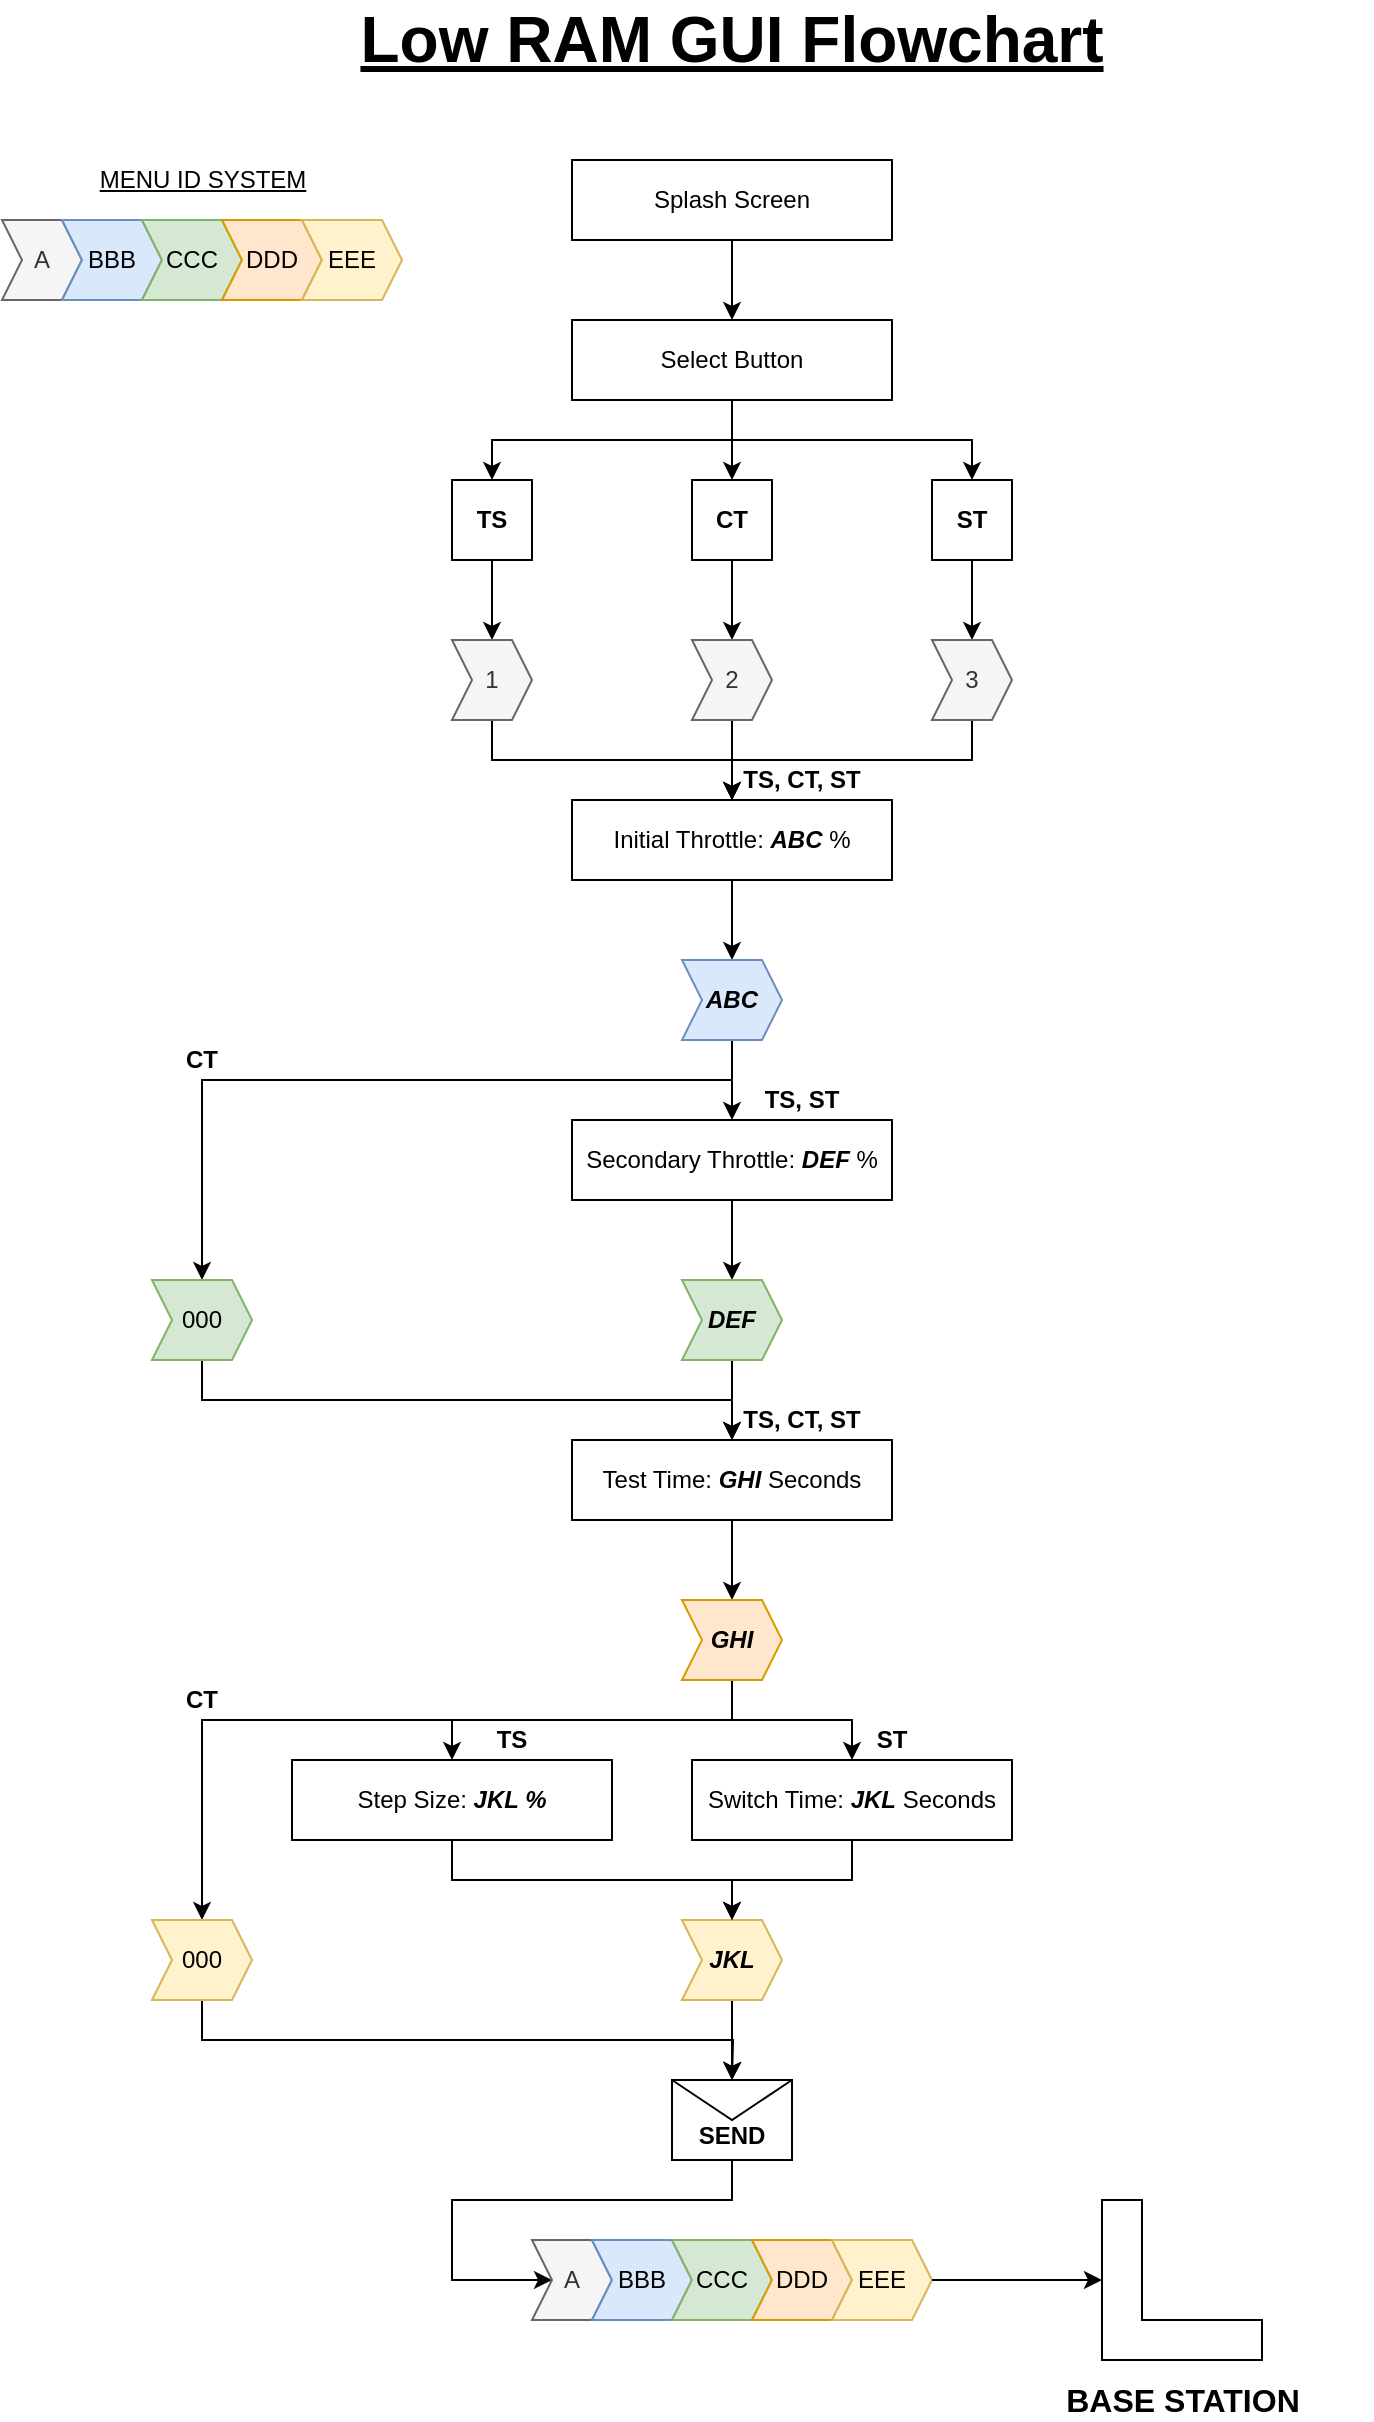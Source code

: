 <mxfile version="14.4.8" type="device"><diagram id="AKbvAHI2fHkp-03mVji-" name="Page-1"><mxGraphModel dx="2062" dy="1154" grid="1" gridSize="10" guides="1" tooltips="1" connect="1" arrows="1" fold="1" page="1" pageScale="1" pageWidth="800" pageHeight="1300" math="0" shadow="0"><root><mxCell id="0"/><mxCell id="1" parent="0"/><mxCell id="xRw6has1vxs1SUQMgsNG-7" style="edgeStyle=orthogonalEdgeStyle;rounded=0;orthogonalLoop=1;jettySize=auto;html=1;exitX=0.5;exitY=1;exitDx=0;exitDy=0;" edge="1" parent="1" source="xRw6has1vxs1SUQMgsNG-1" target="xRw6has1vxs1SUQMgsNG-6"><mxGeometry relative="1" as="geometry"/></mxCell><mxCell id="xRw6has1vxs1SUQMgsNG-1" value="Splash Screen" style="rounded=0;whiteSpace=wrap;html=1;" vertex="1" parent="1"><mxGeometry x="343" y="120" width="160" height="40" as="geometry"/></mxCell><mxCell id="xRw6has1vxs1SUQMgsNG-23" style="edgeStyle=orthogonalEdgeStyle;rounded=0;orthogonalLoop=1;jettySize=auto;html=1;exitX=0.5;exitY=1;exitDx=0;exitDy=0;entryX=0.5;entryY=0;entryDx=0;entryDy=0;" edge="1" parent="1" source="xRw6has1vxs1SUQMgsNG-6" target="xRw6has1vxs1SUQMgsNG-10"><mxGeometry relative="1" as="geometry"/></mxCell><mxCell id="xRw6has1vxs1SUQMgsNG-165" style="edgeStyle=orthogonalEdgeStyle;rounded=0;orthogonalLoop=1;jettySize=auto;html=1;exitX=0.5;exitY=1;exitDx=0;exitDy=0;" edge="1" parent="1" source="xRw6has1vxs1SUQMgsNG-6" target="xRw6has1vxs1SUQMgsNG-13"><mxGeometry relative="1" as="geometry"/></mxCell><mxCell id="xRw6has1vxs1SUQMgsNG-166" style="edgeStyle=orthogonalEdgeStyle;rounded=0;orthogonalLoop=1;jettySize=auto;html=1;exitX=0.5;exitY=1;exitDx=0;exitDy=0;entryX=0.5;entryY=0;entryDx=0;entryDy=0;" edge="1" parent="1" source="xRw6has1vxs1SUQMgsNG-6" target="xRw6has1vxs1SUQMgsNG-16"><mxGeometry relative="1" as="geometry"/></mxCell><mxCell id="xRw6has1vxs1SUQMgsNG-6" value="Select Button" style="rounded=0;whiteSpace=wrap;html=1;" vertex="1" parent="1"><mxGeometry x="343" y="200" width="160" height="40" as="geometry"/></mxCell><mxCell id="xRw6has1vxs1SUQMgsNG-82" style="edgeStyle=orthogonalEdgeStyle;rounded=0;orthogonalLoop=1;jettySize=auto;html=1;exitX=0.5;exitY=1;exitDx=0;exitDy=0;" edge="1" parent="1" source="xRw6has1vxs1SUQMgsNG-10" target="xRw6has1vxs1SUQMgsNG-57"><mxGeometry relative="1" as="geometry"/></mxCell><mxCell id="xRw6has1vxs1SUQMgsNG-10" value="&lt;b&gt;ST&lt;/b&gt;" style="rounded=0;whiteSpace=wrap;html=1;" vertex="1" parent="1"><mxGeometry x="523" y="280" width="40" height="40" as="geometry"/></mxCell><mxCell id="xRw6has1vxs1SUQMgsNG-81" style="edgeStyle=orthogonalEdgeStyle;rounded=0;orthogonalLoop=1;jettySize=auto;html=1;exitX=0.5;exitY=1;exitDx=0;exitDy=0;entryX=0.5;entryY=0;entryDx=0;entryDy=0;" edge="1" parent="1" source="xRw6has1vxs1SUQMgsNG-13" target="xRw6has1vxs1SUQMgsNG-51"><mxGeometry relative="1" as="geometry"/></mxCell><mxCell id="xRw6has1vxs1SUQMgsNG-13" value="&lt;b&gt;CT&lt;/b&gt;" style="rounded=0;whiteSpace=wrap;html=1;" vertex="1" parent="1"><mxGeometry x="403" y="280" width="40" height="40" as="geometry"/></mxCell><mxCell id="xRw6has1vxs1SUQMgsNG-80" style="edgeStyle=orthogonalEdgeStyle;rounded=0;orthogonalLoop=1;jettySize=auto;html=1;exitX=0.5;exitY=1;exitDx=0;exitDy=0;entryX=0.5;entryY=0;entryDx=0;entryDy=0;" edge="1" parent="1" source="xRw6has1vxs1SUQMgsNG-16" target="xRw6has1vxs1SUQMgsNG-49"><mxGeometry relative="1" as="geometry"/></mxCell><mxCell id="xRw6has1vxs1SUQMgsNG-16" value="&lt;b&gt;TS&lt;/b&gt;" style="rounded=0;whiteSpace=wrap;html=1;" vertex="1" parent="1"><mxGeometry x="283" y="280" width="40" height="40" as="geometry"/></mxCell><mxCell id="xRw6has1vxs1SUQMgsNG-65" style="edgeStyle=orthogonalEdgeStyle;rounded=0;orthogonalLoop=1;jettySize=auto;html=1;exitX=0.5;exitY=1;exitDx=0;exitDy=0;entryX=0.5;entryY=0;entryDx=0;entryDy=0;" edge="1" parent="1" source="xRw6has1vxs1SUQMgsNG-20" target="xRw6has1vxs1SUQMgsNG-64"><mxGeometry relative="1" as="geometry"/></mxCell><mxCell id="xRw6has1vxs1SUQMgsNG-20" value="Initial Throttle: &lt;i style=&quot;font-weight: bold&quot;&gt;ABC&amp;nbsp;&lt;/i&gt;%" style="rounded=0;whiteSpace=wrap;html=1;" vertex="1" parent="1"><mxGeometry x="343" y="440" width="160" height="40" as="geometry"/></mxCell><mxCell id="xRw6has1vxs1SUQMgsNG-34" value="&lt;font style=&quot;font-size: 32px&quot;&gt;&lt;b&gt;&lt;u&gt;Low RAM GUI Flowchart&lt;/u&gt;&lt;/b&gt;&lt;/font&gt;" style="text;html=1;strokeColor=none;fillColor=none;align=center;verticalAlign=middle;whiteSpace=wrap;rounded=0;" vertex="1" parent="1"><mxGeometry x="103" y="40" width="640" height="40" as="geometry"/></mxCell><mxCell id="xRw6has1vxs1SUQMgsNG-35" value="&lt;u&gt;MENU ID SYSTEM&lt;/u&gt;" style="text;html=1;align=center;verticalAlign=middle;resizable=0;points=[];autosize=1;" vertex="1" parent="1"><mxGeometry x="98" y="120" width="120" height="20" as="geometry"/></mxCell><mxCell id="xRw6has1vxs1SUQMgsNG-38" value="A" style="shape=step;perimeter=stepPerimeter;whiteSpace=wrap;html=1;fixedSize=1;size=10;fillColor=#f5f5f5;strokeColor=#666666;fontColor=#333333;" vertex="1" parent="1"><mxGeometry x="58" y="150" width="40" height="40" as="geometry"/></mxCell><mxCell id="xRw6has1vxs1SUQMgsNG-39" value="BBB" style="shape=step;perimeter=stepPerimeter;whiteSpace=wrap;html=1;fixedSize=1;size=10;fillColor=#dae8fc;strokeColor=#6c8ebf;" vertex="1" parent="1"><mxGeometry x="88" y="150" width="50" height="40" as="geometry"/></mxCell><mxCell id="xRw6has1vxs1SUQMgsNG-41" value="CCC" style="shape=step;perimeter=stepPerimeter;whiteSpace=wrap;html=1;fixedSize=1;size=10;fillColor=#d5e8d4;strokeColor=#82b366;" vertex="1" parent="1"><mxGeometry x="128" y="150" width="50" height="40" as="geometry"/></mxCell><mxCell id="xRw6has1vxs1SUQMgsNG-42" value="DDD" style="shape=step;perimeter=stepPerimeter;whiteSpace=wrap;html=1;fixedSize=1;size=10;fillColor=#ffe6cc;strokeColor=#d79b00;" vertex="1" parent="1"><mxGeometry x="168" y="150" width="50" height="40" as="geometry"/></mxCell><mxCell id="xRw6has1vxs1SUQMgsNG-43" value="EEE" style="shape=step;perimeter=stepPerimeter;whiteSpace=wrap;html=1;fixedSize=1;size=10;fillColor=#fff2cc;strokeColor=#d6b656;" vertex="1" parent="1"><mxGeometry x="208" y="150" width="50" height="40" as="geometry"/></mxCell><mxCell id="xRw6has1vxs1SUQMgsNG-59" style="edgeStyle=orthogonalEdgeStyle;rounded=0;orthogonalLoop=1;jettySize=auto;html=1;exitX=0.5;exitY=1;exitDx=0;exitDy=0;" edge="1" parent="1" source="xRw6has1vxs1SUQMgsNG-49" target="xRw6has1vxs1SUQMgsNG-20"><mxGeometry relative="1" as="geometry"><Array as="points"><mxPoint x="303" y="420"/><mxPoint x="423" y="420"/></Array></mxGeometry></mxCell><mxCell id="xRw6has1vxs1SUQMgsNG-49" value="1" style="shape=step;perimeter=stepPerimeter;whiteSpace=wrap;html=1;fixedSize=1;size=10;fillColor=#f5f5f5;strokeColor=#666666;fontColor=#333333;" vertex="1" parent="1"><mxGeometry x="283" y="360" width="40" height="40" as="geometry"/></mxCell><mxCell id="xRw6has1vxs1SUQMgsNG-61" style="edgeStyle=orthogonalEdgeStyle;rounded=0;orthogonalLoop=1;jettySize=auto;html=1;exitX=0.5;exitY=1;exitDx=0;exitDy=0;" edge="1" parent="1" source="xRw6has1vxs1SUQMgsNG-51" target="xRw6has1vxs1SUQMgsNG-20"><mxGeometry relative="1" as="geometry"><mxPoint x="423" y="440" as="targetPoint"/></mxGeometry></mxCell><mxCell id="xRw6has1vxs1SUQMgsNG-51" value="2" style="shape=step;perimeter=stepPerimeter;whiteSpace=wrap;html=1;fixedSize=1;size=10;fillColor=#f5f5f5;strokeColor=#666666;fontColor=#333333;" vertex="1" parent="1"><mxGeometry x="403" y="360" width="40" height="40" as="geometry"/></mxCell><mxCell id="xRw6has1vxs1SUQMgsNG-62" style="edgeStyle=orthogonalEdgeStyle;rounded=0;orthogonalLoop=1;jettySize=auto;html=1;exitX=0.5;exitY=1;exitDx=0;exitDy=0;entryX=0.5;entryY=0;entryDx=0;entryDy=0;" edge="1" parent="1" source="xRw6has1vxs1SUQMgsNG-57" target="xRw6has1vxs1SUQMgsNG-20"><mxGeometry relative="1" as="geometry"><Array as="points"><mxPoint x="543" y="420"/><mxPoint x="423" y="420"/></Array></mxGeometry></mxCell><mxCell id="xRw6has1vxs1SUQMgsNG-57" value="3" style="shape=step;perimeter=stepPerimeter;whiteSpace=wrap;html=1;fixedSize=1;size=10;fillColor=#f5f5f5;strokeColor=#666666;fontColor=#333333;" vertex="1" parent="1"><mxGeometry x="523" y="360" width="40" height="40" as="geometry"/></mxCell><mxCell id="xRw6has1vxs1SUQMgsNG-67" style="edgeStyle=orthogonalEdgeStyle;rounded=0;orthogonalLoop=1;jettySize=auto;html=1;exitX=0.5;exitY=1;exitDx=0;exitDy=0;entryX=0.5;entryY=0;entryDx=0;entryDy=0;" edge="1" parent="1" source="xRw6has1vxs1SUQMgsNG-64" target="xRw6has1vxs1SUQMgsNG-66"><mxGeometry relative="1" as="geometry"/></mxCell><mxCell id="xRw6has1vxs1SUQMgsNG-72" style="edgeStyle=orthogonalEdgeStyle;rounded=0;orthogonalLoop=1;jettySize=auto;html=1;exitX=0.5;exitY=1;exitDx=0;exitDy=0;entryX=0.5;entryY=0;entryDx=0;entryDy=0;" edge="1" parent="1" source="xRw6has1vxs1SUQMgsNG-64" target="xRw6has1vxs1SUQMgsNG-70"><mxGeometry relative="1" as="geometry"><Array as="points"><mxPoint x="423" y="580"/><mxPoint x="158" y="580"/></Array></mxGeometry></mxCell><mxCell id="xRw6has1vxs1SUQMgsNG-64" value="&lt;i&gt;&lt;b&gt;ABC&lt;/b&gt;&lt;/i&gt;" style="shape=step;perimeter=stepPerimeter;whiteSpace=wrap;html=1;fixedSize=1;size=10;fillColor=#dae8fc;strokeColor=#6c8ebf;" vertex="1" parent="1"><mxGeometry x="398" y="520" width="50" height="40" as="geometry"/></mxCell><mxCell id="xRw6has1vxs1SUQMgsNG-69" style="edgeStyle=orthogonalEdgeStyle;rounded=0;orthogonalLoop=1;jettySize=auto;html=1;exitX=0.5;exitY=1;exitDx=0;exitDy=0;entryX=0.5;entryY=0;entryDx=0;entryDy=0;" edge="1" parent="1" source="xRw6has1vxs1SUQMgsNG-66" target="xRw6has1vxs1SUQMgsNG-68"><mxGeometry relative="1" as="geometry"/></mxCell><mxCell id="xRw6has1vxs1SUQMgsNG-66" value="Secondary Throttle: &lt;i style=&quot;font-weight: bold&quot;&gt;DEF&amp;nbsp;&lt;/i&gt;%" style="rounded=0;whiteSpace=wrap;html=1;" vertex="1" parent="1"><mxGeometry x="343" y="600" width="160" height="40" as="geometry"/></mxCell><mxCell id="xRw6has1vxs1SUQMgsNG-76" style="edgeStyle=orthogonalEdgeStyle;rounded=0;orthogonalLoop=1;jettySize=auto;html=1;exitX=0.5;exitY=1;exitDx=0;exitDy=0;" edge="1" parent="1" source="xRw6has1vxs1SUQMgsNG-68"><mxGeometry relative="1" as="geometry"><mxPoint x="423" y="760" as="targetPoint"/></mxGeometry></mxCell><mxCell id="xRw6has1vxs1SUQMgsNG-68" value="&lt;b&gt;&lt;i&gt;DEF&lt;/i&gt;&lt;/b&gt;" style="shape=step;perimeter=stepPerimeter;whiteSpace=wrap;html=1;fixedSize=1;size=10;fillColor=#d5e8d4;strokeColor=#82b366;" vertex="1" parent="1"><mxGeometry x="398" y="680" width="50" height="40" as="geometry"/></mxCell><mxCell id="xRw6has1vxs1SUQMgsNG-75" style="edgeStyle=orthogonalEdgeStyle;rounded=0;orthogonalLoop=1;jettySize=auto;html=1;exitX=0.5;exitY=1;exitDx=0;exitDy=0;" edge="1" parent="1" source="xRw6has1vxs1SUQMgsNG-70" target="xRw6has1vxs1SUQMgsNG-74"><mxGeometry relative="1" as="geometry"/></mxCell><mxCell id="xRw6has1vxs1SUQMgsNG-70" value="000" style="shape=step;perimeter=stepPerimeter;whiteSpace=wrap;html=1;fixedSize=1;size=10;fillColor=#d5e8d4;strokeColor=#82b366;" vertex="1" parent="1"><mxGeometry x="133" y="680" width="50" height="40" as="geometry"/></mxCell><mxCell id="xRw6has1vxs1SUQMgsNG-73" value="&lt;b&gt;CT&lt;/b&gt;" style="text;html=1;strokeColor=none;fillColor=none;align=center;verticalAlign=middle;whiteSpace=wrap;rounded=0;" vertex="1" parent="1"><mxGeometry x="138" y="560" width="40" height="20" as="geometry"/></mxCell><mxCell id="xRw6has1vxs1SUQMgsNG-79" style="edgeStyle=orthogonalEdgeStyle;rounded=0;orthogonalLoop=1;jettySize=auto;html=1;exitX=0.5;exitY=1;exitDx=0;exitDy=0;" edge="1" parent="1" source="xRw6has1vxs1SUQMgsNG-74" target="xRw6has1vxs1SUQMgsNG-77"><mxGeometry relative="1" as="geometry"/></mxCell><mxCell id="xRw6has1vxs1SUQMgsNG-74" value="Test Time: &lt;i style=&quot;font-weight: bold&quot;&gt;GHI &lt;/i&gt;Seconds" style="rounded=0;whiteSpace=wrap;html=1;" vertex="1" parent="1"><mxGeometry x="343" y="760" width="160" height="40" as="geometry"/></mxCell><mxCell id="xRw6has1vxs1SUQMgsNG-91" style="edgeStyle=orthogonalEdgeStyle;rounded=0;orthogonalLoop=1;jettySize=auto;html=1;exitX=0.5;exitY=1;exitDx=0;exitDy=0;entryX=0.5;entryY=0;entryDx=0;entryDy=0;" edge="1" parent="1" source="xRw6has1vxs1SUQMgsNG-77" target="xRw6has1vxs1SUQMgsNG-88"><mxGeometry relative="1" as="geometry"/></mxCell><mxCell id="xRw6has1vxs1SUQMgsNG-92" style="edgeStyle=orthogonalEdgeStyle;rounded=0;orthogonalLoop=1;jettySize=auto;html=1;exitX=0.5;exitY=1;exitDx=0;exitDy=0;entryX=0.5;entryY=0;entryDx=0;entryDy=0;" edge="1" parent="1" source="xRw6has1vxs1SUQMgsNG-77" target="xRw6has1vxs1SUQMgsNG-87"><mxGeometry relative="1" as="geometry"/></mxCell><mxCell id="xRw6has1vxs1SUQMgsNG-171" style="edgeStyle=orthogonalEdgeStyle;rounded=0;orthogonalLoop=1;jettySize=auto;html=1;exitX=0.5;exitY=1;exitDx=0;exitDy=0;" edge="1" parent="1" source="xRw6has1vxs1SUQMgsNG-77" target="xRw6has1vxs1SUQMgsNG-89"><mxGeometry relative="1" as="geometry"><Array as="points"><mxPoint x="423" y="900"/><mxPoint x="158" y="900"/></Array></mxGeometry></mxCell><mxCell id="xRw6has1vxs1SUQMgsNG-77" value="&lt;b&gt;&lt;i&gt;GHI&lt;/i&gt;&lt;/b&gt;" style="shape=step;perimeter=stepPerimeter;whiteSpace=wrap;html=1;fixedSize=1;size=10;fillColor=#ffe6cc;strokeColor=#d79b00;" vertex="1" parent="1"><mxGeometry x="398" y="840" width="50" height="40" as="geometry"/></mxCell><mxCell id="xRw6has1vxs1SUQMgsNG-173" style="edgeStyle=orthogonalEdgeStyle;rounded=0;orthogonalLoop=1;jettySize=auto;html=1;exitX=0.5;exitY=1;exitDx=0;exitDy=0;entryX=0.5;entryY=0;entryDx=0;entryDy=0;" edge="1" parent="1" source="xRw6has1vxs1SUQMgsNG-86" target="xRw6has1vxs1SUQMgsNG-110"><mxGeometry relative="1" as="geometry"/></mxCell><mxCell id="xRw6has1vxs1SUQMgsNG-86" value="&lt;b&gt;&lt;i&gt;JKL&lt;/i&gt;&lt;/b&gt;" style="shape=step;perimeter=stepPerimeter;whiteSpace=wrap;html=1;fixedSize=1;size=10;fillColor=#fff2cc;strokeColor=#d6b656;" vertex="1" parent="1"><mxGeometry x="398" y="1000" width="50" height="40" as="geometry"/></mxCell><mxCell id="xRw6has1vxs1SUQMgsNG-102" style="edgeStyle=orthogonalEdgeStyle;rounded=0;orthogonalLoop=1;jettySize=auto;html=1;exitX=0.5;exitY=1;exitDx=0;exitDy=0;entryX=0.5;entryY=0;entryDx=0;entryDy=0;" edge="1" parent="1" source="xRw6has1vxs1SUQMgsNG-87" target="xRw6has1vxs1SUQMgsNG-86"><mxGeometry relative="1" as="geometry"/></mxCell><mxCell id="xRw6has1vxs1SUQMgsNG-87" value="Step Size: &lt;i style=&quot;font-weight: bold&quot;&gt;JKL %&lt;/i&gt;" style="rounded=0;whiteSpace=wrap;html=1;" vertex="1" parent="1"><mxGeometry x="203" y="920" width="160" height="40" as="geometry"/></mxCell><mxCell id="xRw6has1vxs1SUQMgsNG-103" style="edgeStyle=orthogonalEdgeStyle;rounded=0;orthogonalLoop=1;jettySize=auto;html=1;exitX=0.5;exitY=1;exitDx=0;exitDy=0;entryX=0.5;entryY=0;entryDx=0;entryDy=0;" edge="1" parent="1" source="xRw6has1vxs1SUQMgsNG-88" target="xRw6has1vxs1SUQMgsNG-86"><mxGeometry relative="1" as="geometry"/></mxCell><mxCell id="xRw6has1vxs1SUQMgsNG-88" value="Switch Time: &lt;i style=&quot;font-weight: bold&quot;&gt;JKL&amp;nbsp;&lt;/i&gt;Seconds" style="rounded=0;whiteSpace=wrap;html=1;" vertex="1" parent="1"><mxGeometry x="403" y="920" width="160" height="40" as="geometry"/></mxCell><mxCell id="xRw6has1vxs1SUQMgsNG-174" style="edgeStyle=orthogonalEdgeStyle;rounded=0;orthogonalLoop=1;jettySize=auto;html=1;exitX=0.5;exitY=1;exitDx=0;exitDy=0;" edge="1" parent="1" source="xRw6has1vxs1SUQMgsNG-89"><mxGeometry relative="1" as="geometry"><mxPoint x="423" y="1080" as="targetPoint"/></mxGeometry></mxCell><mxCell id="xRw6has1vxs1SUQMgsNG-89" value="000" style="shape=step;perimeter=stepPerimeter;whiteSpace=wrap;html=1;fixedSize=1;size=10;fillColor=#fff2cc;strokeColor=#d6b656;" vertex="1" parent="1"><mxGeometry x="133" y="1000" width="50" height="40" as="geometry"/></mxCell><mxCell id="xRw6has1vxs1SUQMgsNG-94" value="&lt;b&gt;CT&lt;/b&gt;" style="text;html=1;strokeColor=none;fillColor=none;align=center;verticalAlign=middle;whiteSpace=wrap;rounded=0;" vertex="1" parent="1"><mxGeometry x="138" y="880" width="40" height="20" as="geometry"/></mxCell><mxCell id="xRw6has1vxs1SUQMgsNG-96" value="&lt;b&gt;ST&lt;/b&gt;" style="text;html=1;strokeColor=none;fillColor=none;align=center;verticalAlign=middle;whiteSpace=wrap;rounded=0;" vertex="1" parent="1"><mxGeometry x="483" y="900" width="40" height="20" as="geometry"/></mxCell><mxCell id="xRw6has1vxs1SUQMgsNG-97" value="&lt;b&gt;TS, CT, ST&lt;/b&gt;" style="text;html=1;strokeColor=none;fillColor=none;align=center;verticalAlign=middle;whiteSpace=wrap;rounded=0;" vertex="1" parent="1"><mxGeometry x="423" y="420" width="70" height="20" as="geometry"/></mxCell><mxCell id="xRw6has1vxs1SUQMgsNG-100" value="&lt;b&gt;TS, ST&lt;/b&gt;" style="text;html=1;strokeColor=none;fillColor=none;align=center;verticalAlign=middle;whiteSpace=wrap;rounded=0;" vertex="1" parent="1"><mxGeometry x="423" y="580" width="70" height="20" as="geometry"/></mxCell><mxCell id="xRw6has1vxs1SUQMgsNG-101" value="&lt;b&gt;TS, CT, ST&lt;/b&gt;" style="text;html=1;strokeColor=none;fillColor=none;align=center;verticalAlign=middle;whiteSpace=wrap;rounded=0;" vertex="1" parent="1"><mxGeometry x="423" y="740" width="70" height="20" as="geometry"/></mxCell><mxCell id="xRw6has1vxs1SUQMgsNG-119" style="edgeStyle=orthogonalEdgeStyle;rounded=0;orthogonalLoop=1;jettySize=auto;html=1;exitX=0.5;exitY=1;exitDx=0;exitDy=0;entryX=0;entryY=0.5;entryDx=0;entryDy=0;" edge="1" parent="1" source="xRw6has1vxs1SUQMgsNG-110" target="xRw6has1vxs1SUQMgsNG-111"><mxGeometry relative="1" as="geometry"><Array as="points"><mxPoint x="423" y="1140"/><mxPoint x="283" y="1140"/><mxPoint x="283" y="1180"/></Array></mxGeometry></mxCell><mxCell id="xRw6has1vxs1SUQMgsNG-110" value="&lt;b&gt;&lt;br&gt;SEND&lt;/b&gt;" style="shape=message;html=1;whiteSpace=wrap;html=1;outlineConnect=0;" vertex="1" parent="1"><mxGeometry x="393" y="1080" width="60" height="40" as="geometry"/></mxCell><mxCell id="xRw6has1vxs1SUQMgsNG-111" value="A" style="shape=step;perimeter=stepPerimeter;whiteSpace=wrap;html=1;fixedSize=1;size=10;fillColor=#f5f5f5;strokeColor=#666666;fontColor=#333333;" vertex="1" parent="1"><mxGeometry x="323" y="1160" width="40" height="40" as="geometry"/></mxCell><mxCell id="xRw6has1vxs1SUQMgsNG-112" value="BBB" style="shape=step;perimeter=stepPerimeter;whiteSpace=wrap;html=1;fixedSize=1;size=10;fillColor=#dae8fc;strokeColor=#6c8ebf;" vertex="1" parent="1"><mxGeometry x="353" y="1160" width="50" height="40" as="geometry"/></mxCell><mxCell id="xRw6has1vxs1SUQMgsNG-113" value="CCC" style="shape=step;perimeter=stepPerimeter;whiteSpace=wrap;html=1;fixedSize=1;size=10;fillColor=#d5e8d4;strokeColor=#82b366;" vertex="1" parent="1"><mxGeometry x="393" y="1160" width="50" height="40" as="geometry"/></mxCell><mxCell id="xRw6has1vxs1SUQMgsNG-114" value="DDD" style="shape=step;perimeter=stepPerimeter;whiteSpace=wrap;html=1;fixedSize=1;size=10;fillColor=#ffe6cc;strokeColor=#d79b00;" vertex="1" parent="1"><mxGeometry x="433" y="1160" width="50" height="40" as="geometry"/></mxCell><mxCell id="xRw6has1vxs1SUQMgsNG-115" value="EEE" style="shape=step;perimeter=stepPerimeter;whiteSpace=wrap;html=1;fixedSize=1;size=10;fillColor=#fff2cc;strokeColor=#d6b656;" vertex="1" parent="1"><mxGeometry x="473" y="1160" width="50" height="40" as="geometry"/></mxCell><mxCell id="xRw6has1vxs1SUQMgsNG-121" style="edgeStyle=orthogonalEdgeStyle;rounded=0;orthogonalLoop=1;jettySize=auto;html=1;exitX=1;exitY=0.5;exitDx=0;exitDy=0;entryX=0.5;entryY=0;entryDx=0;entryDy=0;entryPerimeter=0;" edge="1" parent="1" source="xRw6has1vxs1SUQMgsNG-115" target="xRw6has1vxs1SUQMgsNG-120"><mxGeometry relative="1" as="geometry"><mxPoint x="533" y="1180" as="sourcePoint"/></mxGeometry></mxCell><mxCell id="xRw6has1vxs1SUQMgsNG-120" value="" style="shape=corner;whiteSpace=wrap;html=1;rotation=-90;" vertex="1" parent="1"><mxGeometry x="608" y="1140" width="80" height="80" as="geometry"/></mxCell><mxCell id="xRw6has1vxs1SUQMgsNG-122" value="&lt;b&gt;&lt;font style=&quot;font-size: 16px&quot;&gt;BASE STATION&lt;/font&gt;&lt;/b&gt;" style="text;html=1;align=center;verticalAlign=middle;resizable=0;points=[];autosize=1;" vertex="1" parent="1"><mxGeometry x="583" y="1230" width="130" height="20" as="geometry"/></mxCell><mxCell id="xRw6has1vxs1SUQMgsNG-95" value="&lt;b&gt;TS&lt;/b&gt;" style="text;html=1;strokeColor=none;fillColor=none;align=center;verticalAlign=middle;whiteSpace=wrap;rounded=0;" vertex="1" parent="1"><mxGeometry x="293" y="900" width="40" height="20" as="geometry"/></mxCell></root></mxGraphModel></diagram></mxfile>